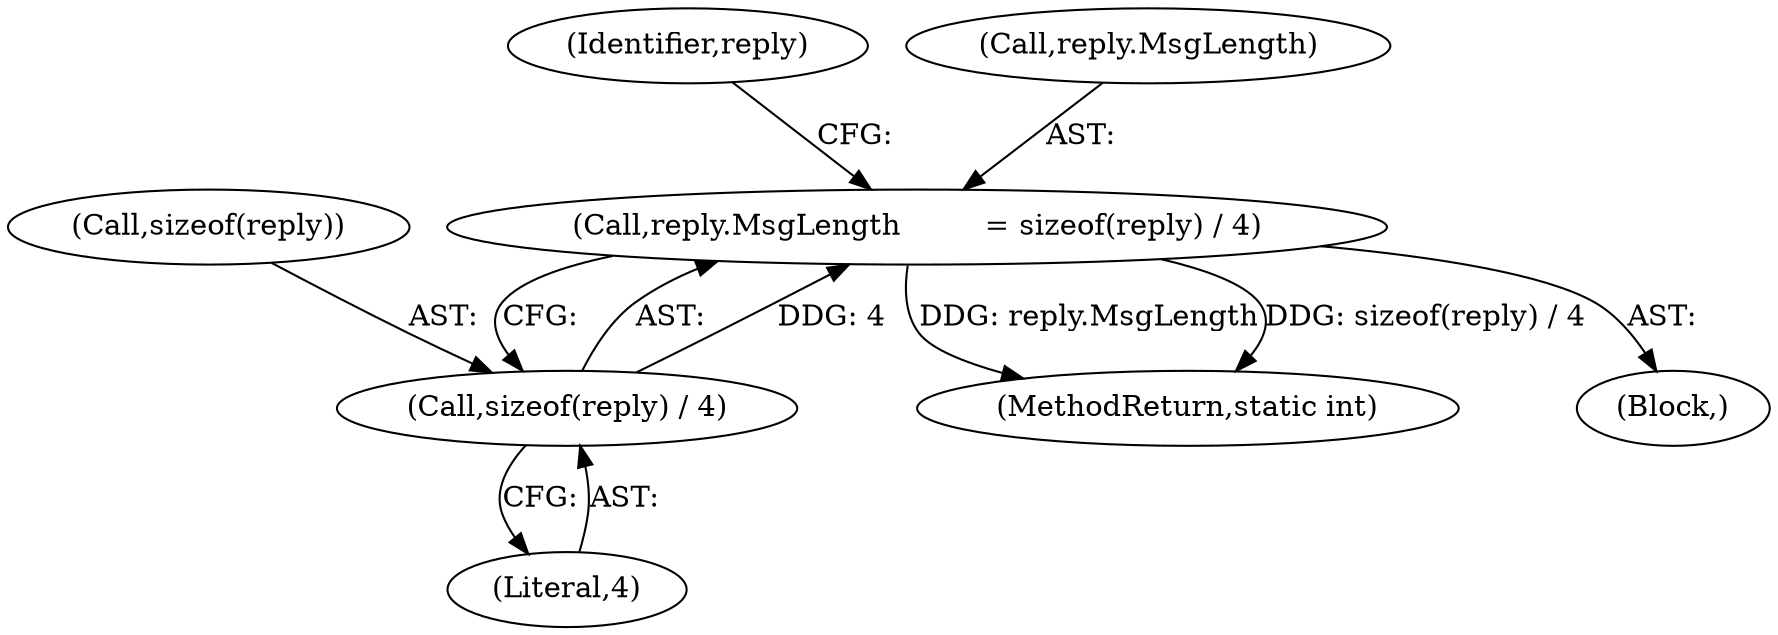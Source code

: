 digraph "0_qemu_670e56d3ed2918b3861d9216f2c0540d9e9ae0d5@API" {
"1000343" [label="(Call,reply.MsgLength         = sizeof(reply) / 4)"];
"1000347" [label="(Call,sizeof(reply) / 4)"];
"1000343" [label="(Call,reply.MsgLength         = sizeof(reply) / 4)"];
"1000350" [label="(Literal,4)"];
"1000400" [label="(MethodReturn,static int)"];
"1000353" [label="(Identifier,reply)"];
"1000348" [label="(Call,sizeof(reply))"];
"1000104" [label="(Block,)"];
"1000344" [label="(Call,reply.MsgLength)"];
"1000347" [label="(Call,sizeof(reply) / 4)"];
"1000343" -> "1000104"  [label="AST: "];
"1000343" -> "1000347"  [label="CFG: "];
"1000344" -> "1000343"  [label="AST: "];
"1000347" -> "1000343"  [label="AST: "];
"1000353" -> "1000343"  [label="CFG: "];
"1000343" -> "1000400"  [label="DDG: reply.MsgLength"];
"1000343" -> "1000400"  [label="DDG: sizeof(reply) / 4"];
"1000347" -> "1000343"  [label="DDG: 4"];
"1000347" -> "1000350"  [label="CFG: "];
"1000348" -> "1000347"  [label="AST: "];
"1000350" -> "1000347"  [label="AST: "];
}
